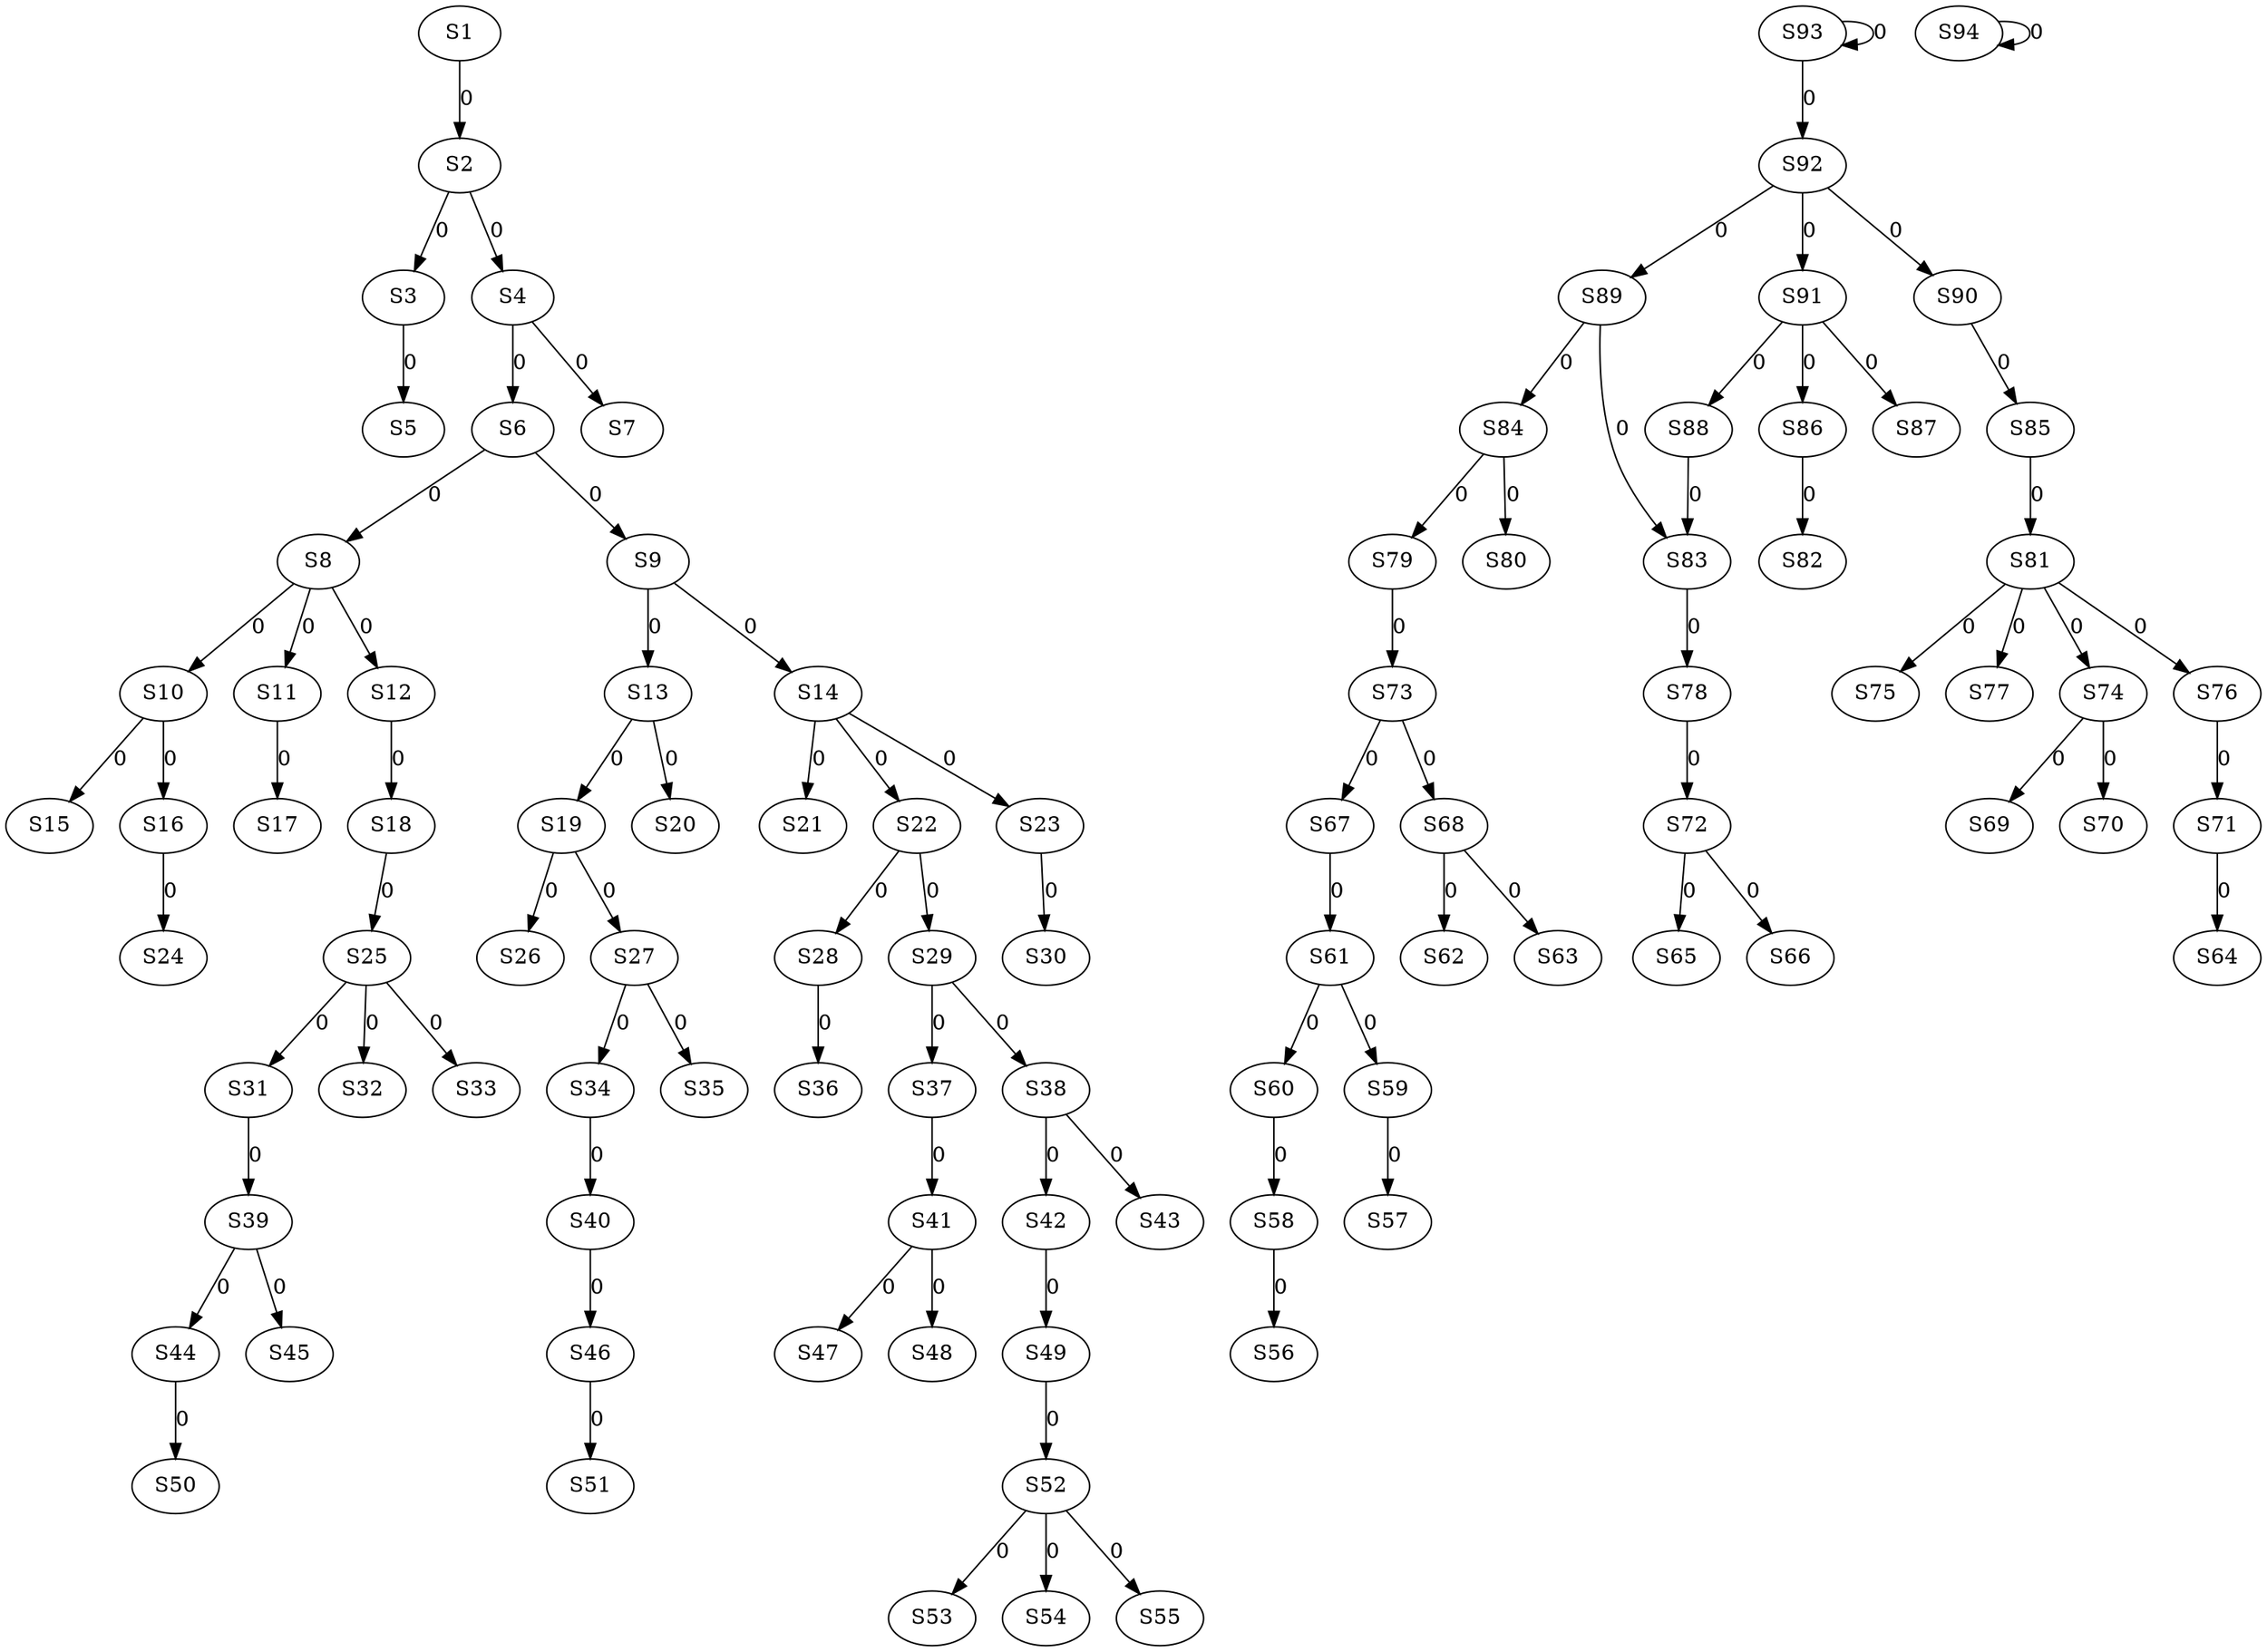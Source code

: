 strict digraph {
	S1 -> S2 [ label = 0 ];
	S2 -> S3 [ label = 0 ];
	S2 -> S4 [ label = 0 ];
	S3 -> S5 [ label = 0 ];
	S4 -> S6 [ label = 0 ];
	S4 -> S7 [ label = 0 ];
	S6 -> S8 [ label = 0 ];
	S6 -> S9 [ label = 0 ];
	S8 -> S10 [ label = 0 ];
	S8 -> S11 [ label = 0 ];
	S8 -> S12 [ label = 0 ];
	S9 -> S13 [ label = 0 ];
	S9 -> S14 [ label = 0 ];
	S10 -> S15 [ label = 0 ];
	S10 -> S16 [ label = 0 ];
	S11 -> S17 [ label = 0 ];
	S12 -> S18 [ label = 0 ];
	S13 -> S19 [ label = 0 ];
	S13 -> S20 [ label = 0 ];
	S14 -> S21 [ label = 0 ];
	S14 -> S22 [ label = 0 ];
	S14 -> S23 [ label = 0 ];
	S16 -> S24 [ label = 0 ];
	S18 -> S25 [ label = 0 ];
	S19 -> S26 [ label = 0 ];
	S19 -> S27 [ label = 0 ];
	S22 -> S28 [ label = 0 ];
	S22 -> S29 [ label = 0 ];
	S23 -> S30 [ label = 0 ];
	S25 -> S31 [ label = 0 ];
	S25 -> S32 [ label = 0 ];
	S25 -> S33 [ label = 0 ];
	S27 -> S34 [ label = 0 ];
	S27 -> S35 [ label = 0 ];
	S28 -> S36 [ label = 0 ];
	S29 -> S37 [ label = 0 ];
	S29 -> S38 [ label = 0 ];
	S31 -> S39 [ label = 0 ];
	S34 -> S40 [ label = 0 ];
	S37 -> S41 [ label = 0 ];
	S38 -> S42 [ label = 0 ];
	S38 -> S43 [ label = 0 ];
	S39 -> S44 [ label = 0 ];
	S39 -> S45 [ label = 0 ];
	S40 -> S46 [ label = 0 ];
	S41 -> S47 [ label = 0 ];
	S41 -> S48 [ label = 0 ];
	S42 -> S49 [ label = 0 ];
	S44 -> S50 [ label = 0 ];
	S46 -> S51 [ label = 0 ];
	S49 -> S52 [ label = 0 ];
	S52 -> S53 [ label = 0 ];
	S52 -> S54 [ label = 0 ];
	S52 -> S55 [ label = 0 ];
	S58 -> S56 [ label = 0 ];
	S59 -> S57 [ label = 0 ];
	S60 -> S58 [ label = 0 ];
	S61 -> S59 [ label = 0 ];
	S61 -> S60 [ label = 0 ];
	S67 -> S61 [ label = 0 ];
	S68 -> S62 [ label = 0 ];
	S68 -> S63 [ label = 0 ];
	S71 -> S64 [ label = 0 ];
	S72 -> S65 [ label = 0 ];
	S72 -> S66 [ label = 0 ];
	S73 -> S67 [ label = 0 ];
	S73 -> S68 [ label = 0 ];
	S74 -> S69 [ label = 0 ];
	S74 -> S70 [ label = 0 ];
	S76 -> S71 [ label = 0 ];
	S78 -> S72 [ label = 0 ];
	S79 -> S73 [ label = 0 ];
	S81 -> S74 [ label = 0 ];
	S81 -> S75 [ label = 0 ];
	S81 -> S76 [ label = 0 ];
	S81 -> S77 [ label = 0 ];
	S83 -> S78 [ label = 0 ];
	S84 -> S79 [ label = 0 ];
	S84 -> S80 [ label = 0 ];
	S85 -> S81 [ label = 0 ];
	S86 -> S82 [ label = 0 ];
	S88 -> S83 [ label = 0 ];
	S89 -> S84 [ label = 0 ];
	S90 -> S85 [ label = 0 ];
	S91 -> S86 [ label = 0 ];
	S91 -> S87 [ label = 0 ];
	S91 -> S88 [ label = 0 ];
	S92 -> S89 [ label = 0 ];
	S92 -> S90 [ label = 0 ];
	S92 -> S91 [ label = 0 ];
	S93 -> S92 [ label = 0 ];
	S93 -> S93 [ label = 0 ];
	S94 -> S94 [ label = 0 ];
	S89 -> S83 [ label = 0 ];
}